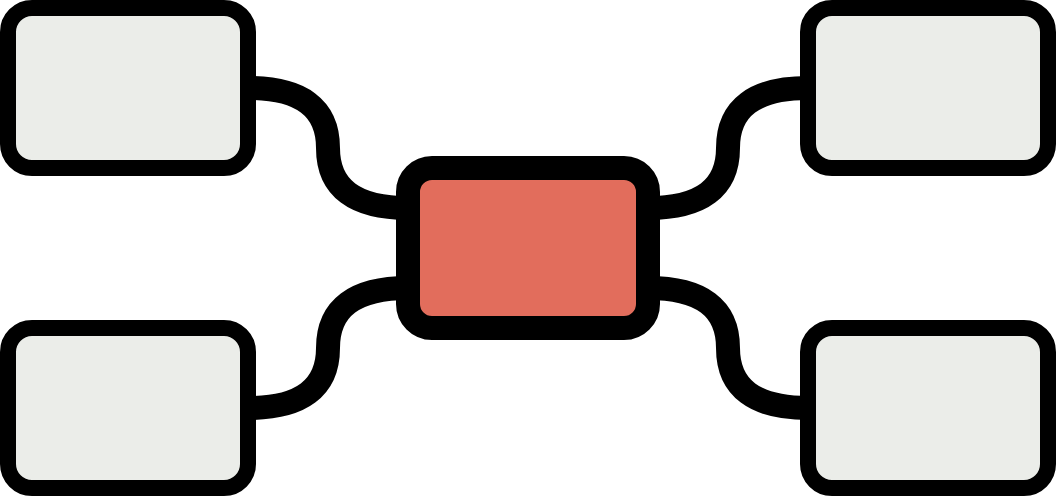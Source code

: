 <mxfile version="26.0.6">
  <diagram name="Page-1" id="dM8tztQt9NShFwbWACDo">
    <mxGraphModel dx="1401" dy="1101" grid="1" gridSize="10" guides="1" tooltips="1" connect="1" arrows="1" fold="1" page="1" pageScale="1" pageWidth="827" pageHeight="1169" math="0" shadow="0">
      <root>
        <mxCell id="0" />
        <mxCell id="1" parent="0" />
        <mxCell id="qqk2YeIDn_j3kmsEYsQR-8" style="edgeStyle=orthogonalEdgeStyle;rounded=0;orthogonalLoop=1;jettySize=auto;html=1;entryX=0;entryY=0.5;entryDx=0;entryDy=0;exitX=1;exitY=0.25;exitDx=0;exitDy=0;strokeWidth=12;endArrow=none;endFill=0;curved=1;strokeColor=#000000;" edge="1" parent="1" source="qqk2YeIDn_j3kmsEYsQR-1" target="qqk2YeIDn_j3kmsEYsQR-2">
          <mxGeometry relative="1" as="geometry" />
        </mxCell>
        <mxCell id="qqk2YeIDn_j3kmsEYsQR-9" style="edgeStyle=orthogonalEdgeStyle;rounded=0;orthogonalLoop=1;jettySize=auto;html=1;exitX=1;exitY=0.75;exitDx=0;exitDy=0;entryX=0;entryY=0.5;entryDx=0;entryDy=0;strokeWidth=12;endArrow=none;endFill=0;curved=1;strokeColor=#000000;" edge="1" parent="1" source="qqk2YeIDn_j3kmsEYsQR-1" target="qqk2YeIDn_j3kmsEYsQR-3">
          <mxGeometry relative="1" as="geometry" />
        </mxCell>
        <mxCell id="qqk2YeIDn_j3kmsEYsQR-10" style="edgeStyle=orthogonalEdgeStyle;rounded=0;orthogonalLoop=1;jettySize=auto;html=1;exitX=0;exitY=0.75;exitDx=0;exitDy=0;entryX=1;entryY=0.5;entryDx=0;entryDy=0;strokeWidth=12;endArrow=none;endFill=0;curved=1;strokeColor=#000000;" edge="1" parent="1" source="qqk2YeIDn_j3kmsEYsQR-1" target="qqk2YeIDn_j3kmsEYsQR-4">
          <mxGeometry relative="1" as="geometry" />
        </mxCell>
        <mxCell id="qqk2YeIDn_j3kmsEYsQR-11" style="edgeStyle=orthogonalEdgeStyle;rounded=0;orthogonalLoop=1;jettySize=auto;html=1;exitX=0;exitY=0.25;exitDx=0;exitDy=0;entryX=1;entryY=0.5;entryDx=0;entryDy=0;strokeWidth=12;endArrow=none;endFill=0;curved=1;strokeColor=#000000;" edge="1" parent="1" source="qqk2YeIDn_j3kmsEYsQR-1" target="qqk2YeIDn_j3kmsEYsQR-5">
          <mxGeometry relative="1" as="geometry" />
        </mxCell>
        <mxCell id="qqk2YeIDn_j3kmsEYsQR-1" value="" style="rounded=1;whiteSpace=wrap;html=1;strokeWidth=12;fillColor=#E26D5C;strokeColor=#000000;" vertex="1" parent="1">
          <mxGeometry x="360" y="360" width="120" height="80" as="geometry" />
        </mxCell>
        <mxCell id="qqk2YeIDn_j3kmsEYsQR-2" value="" style="rounded=1;whiteSpace=wrap;html=1;strokeWidth=8;fillColor=#EBEDE9;strokeColor=#000000;" vertex="1" parent="1">
          <mxGeometry x="560" y="280" width="120" height="80" as="geometry" />
        </mxCell>
        <mxCell id="qqk2YeIDn_j3kmsEYsQR-3" value="" style="rounded=1;whiteSpace=wrap;html=1;strokeWidth=8;fillColor=#EBEDE9;strokeColor=#000000;" vertex="1" parent="1">
          <mxGeometry x="560" y="440" width="120" height="80" as="geometry" />
        </mxCell>
        <mxCell id="qqk2YeIDn_j3kmsEYsQR-4" value="" style="rounded=1;whiteSpace=wrap;html=1;strokeWidth=8;fillColor=#EBEDE9;strokeColor=#000000;" vertex="1" parent="1">
          <mxGeometry x="160" y="440" width="120" height="80" as="geometry" />
        </mxCell>
        <mxCell id="qqk2YeIDn_j3kmsEYsQR-5" value="" style="rounded=1;whiteSpace=wrap;html=1;strokeWidth=8;fillColor=#EBEDE9;strokeColor=#000000;" vertex="1" parent="1">
          <mxGeometry x="160" y="280" width="120" height="80" as="geometry" />
        </mxCell>
      </root>
    </mxGraphModel>
  </diagram>
</mxfile>
